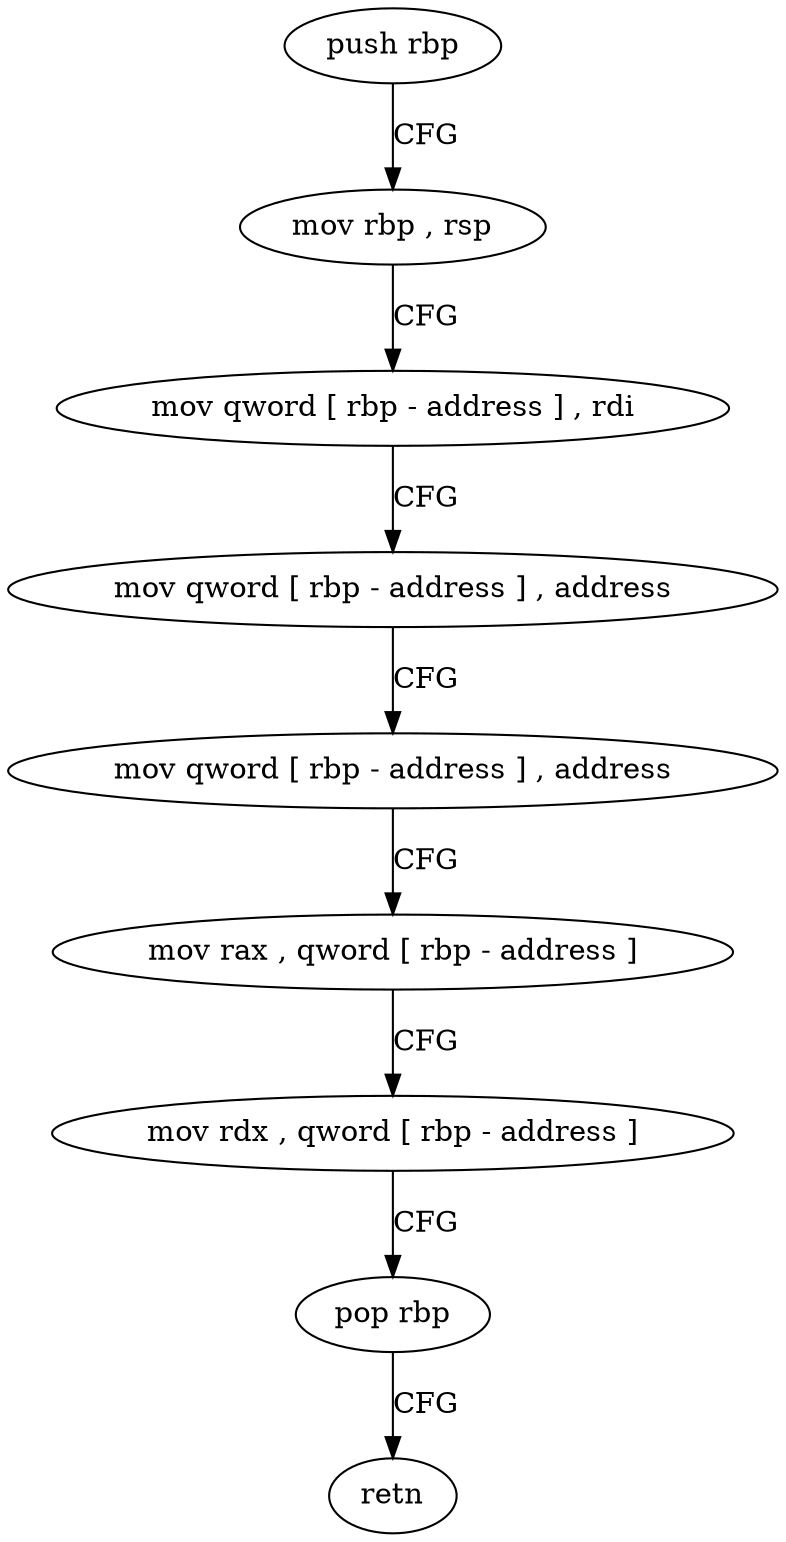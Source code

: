 digraph "func" {
"4219904" [label = "push rbp" ]
"4219905" [label = "mov rbp , rsp" ]
"4219908" [label = "mov qword [ rbp - address ] , rdi" ]
"4219912" [label = "mov qword [ rbp - address ] , address" ]
"4219920" [label = "mov qword [ rbp - address ] , address" ]
"4219928" [label = "mov rax , qword [ rbp - address ]" ]
"4219932" [label = "mov rdx , qword [ rbp - address ]" ]
"4219936" [label = "pop rbp" ]
"4219937" [label = "retn" ]
"4219904" -> "4219905" [ label = "CFG" ]
"4219905" -> "4219908" [ label = "CFG" ]
"4219908" -> "4219912" [ label = "CFG" ]
"4219912" -> "4219920" [ label = "CFG" ]
"4219920" -> "4219928" [ label = "CFG" ]
"4219928" -> "4219932" [ label = "CFG" ]
"4219932" -> "4219936" [ label = "CFG" ]
"4219936" -> "4219937" [ label = "CFG" ]
}

